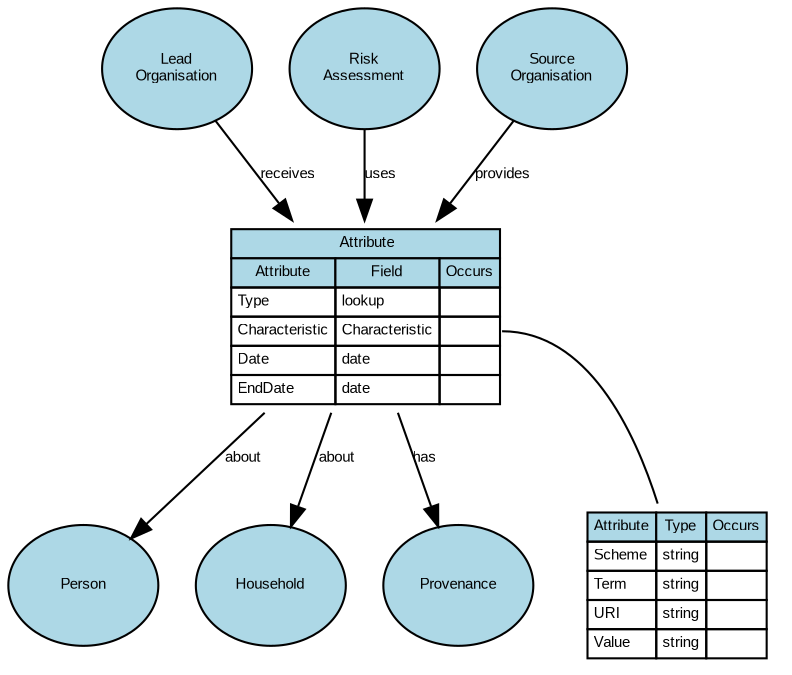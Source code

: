 digraph {
	graph [overlap=false splines=true]
	node [black=black color=black fillcolor=lightblue fontname=Arial fontsize=7]
	edge [fontname=Arial fontsize=7 labelfontname=Arial labelfontsize=7 len=3.0]
	table_port22 [label=<<table border='0' cellborder='1' cellspacing='0'><tr><td bgcolor='lightblue'>Attribute</td><td bgcolor='lightblue'>Type</td><td bgcolor='lightblue'>Occurs</td></tr><tr><td align='left' balign='left' valign='top'>Scheme</td><td align='left' balign='left' valign='top'>string</td><td align='left' balign='left' valign='top'></td></tr><tr><td align='left' balign='left' valign='top'>Term</td><td align='left' balign='left' valign='top'>string</td><td align='left' balign='left' valign='top'></td></tr><tr><td align='left' balign='left' valign='top'>URI</td><td align='left' balign='left' valign='top'>string</td><td align='left' balign='left' valign='top'></td></tr><tr><td align='left' balign='left' valign='top'>Value</td><td align='left' balign='left' valign='top'>string</td><td align='left' balign='left' valign='top'></td></tr></table>> shape=plaintext]
	Attribute:22 -> table_port22 [dir=none]
	Attribute [label=<<table border='0' cellborder='1' cellspacing='0'><tr><td colspan='3' bgcolor='lightblue'> Attribute</td></tr><tr><td bgcolor='lightblue'>Attribute</td><td bgcolor='lightblue'>Field</td><td bgcolor='lightblue'>Occurs</td></tr><tr><td align='left' balign='left' valign='top'>Type</td><td align='left' balign='left' valign='top'>lookup</td><td align='left' balign='left' valign='top'></td></tr><tr><td align='left' balign='left' valign='top'>Characteristic</td><td align='left' balign='left' valign='top'>Characteristic</td><td align='left' balign='left' valign='top' port='22'></td></tr><tr><td align='left' balign='left' valign='top'>Date</td><td align='left' balign='left' valign='top'>date</td><td align='left' balign='left' valign='top'></td></tr><tr><td align='left' balign='left' valign='top'>EndDate</td><td align='left' balign='left' valign='top'>date</td><td align='left' balign='left' valign='top'></td></tr></table>> URL="#Attribute" shape=plaintext]
	Concept_Person [label=Person URL="#Attribute" fixedsize=true height=0.8 style=filled width=1.0]
	Attribute -> Concept_Person [label=about]
	Concept_Household [label=Household URL="#Attribute" fixedsize=true height=0.8 style=filled width=1.0]
	Attribute -> Concept_Household [label=about]
	Concept_Provenance [label=Provenance URL="#Attribute" fixedsize=true height=0.8 style=filled width=1.0]
	Attribute -> Concept_Provenance [label=has]
	"ConceptOf_Lead\nOrganisation" [label="Lead\nOrganisation" URL="#Attribute" fixedsize=true height=0.8 style=filled width=1.0]
	"ConceptOf_Lead\nOrganisation" -> Attribute [label=receives]
	"ConceptOf_Risk\nAssessment" [label="Risk\nAssessment" URL="#Attribute" fixedsize=true height=0.8 style=filled width=1.0]
	"ConceptOf_Risk\nAssessment" -> Attribute [label=uses]
	"ConceptOf_Source\nOrganisation" [label="Source\nOrganisation" URL="#Attribute" fixedsize=true height=0.8 style=filled width=1.0]
	"ConceptOf_Source\nOrganisation" -> Attribute [label=provides]
}
